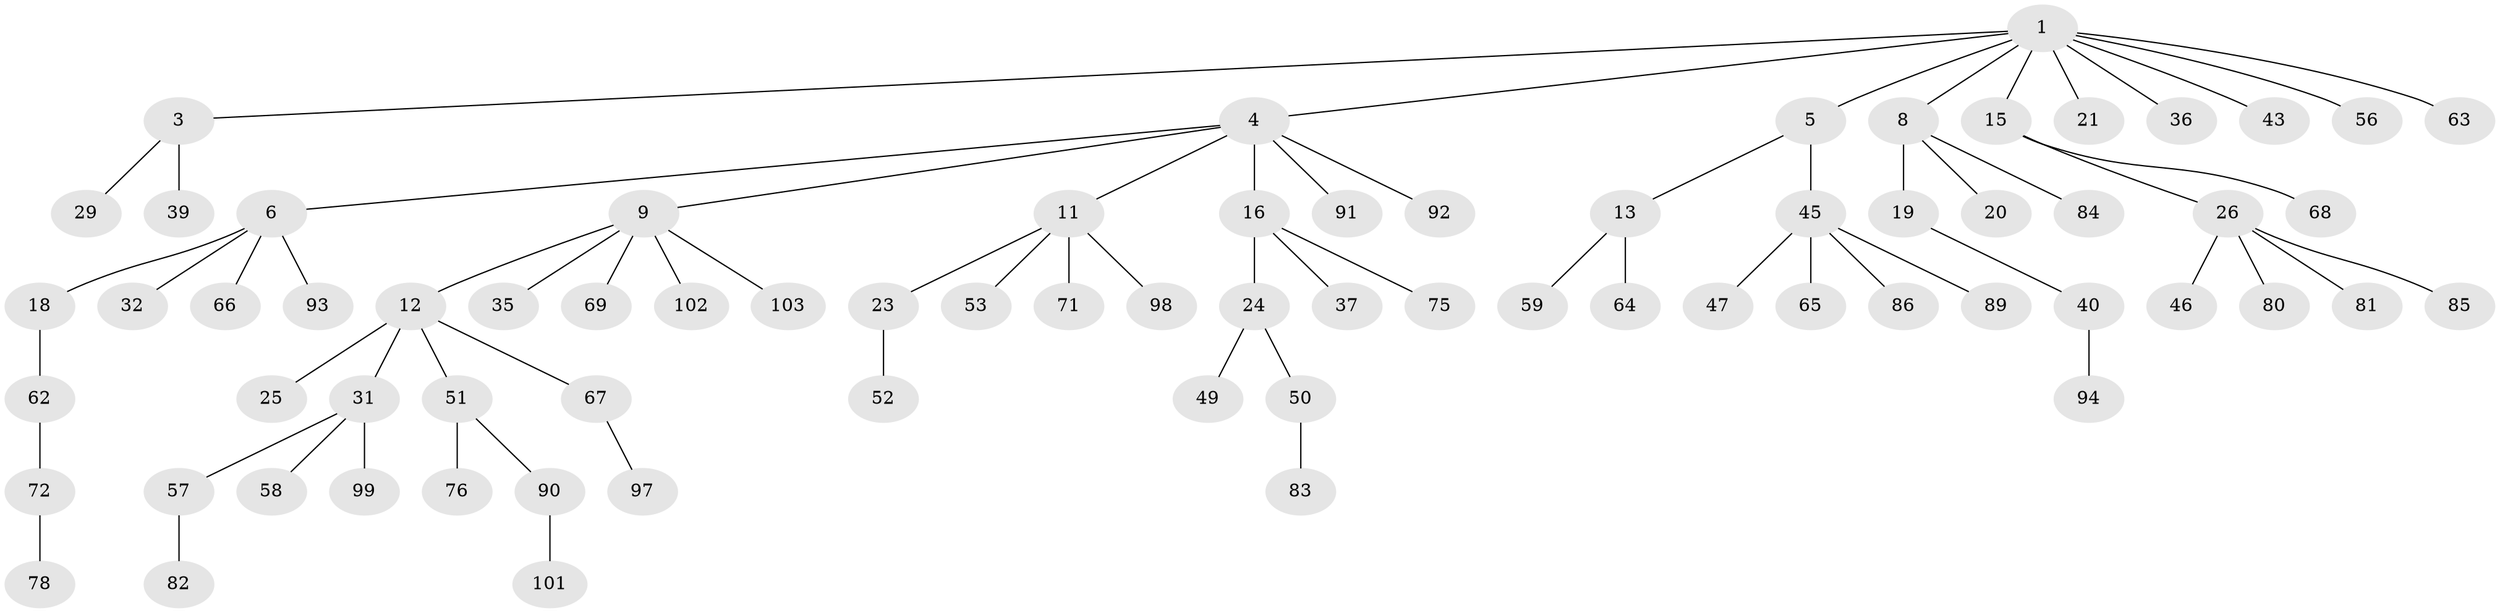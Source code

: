 // Generated by graph-tools (version 1.1) at 2025/52/02/27/25 19:52:12]
// undirected, 73 vertices, 72 edges
graph export_dot {
graph [start="1"]
  node [color=gray90,style=filled];
  1 [super="+2"];
  3 [super="+27"];
  4 [super="+7"];
  5;
  6 [super="+61"];
  8 [super="+17"];
  9 [super="+10"];
  11 [super="+41"];
  12 [super="+38"];
  13 [super="+14"];
  15 [super="+88"];
  16 [super="+22"];
  18;
  19 [super="+33"];
  20 [super="+44"];
  21;
  23 [super="+73"];
  24 [super="+30"];
  25 [super="+42"];
  26 [super="+28"];
  29;
  31 [super="+77"];
  32 [super="+34"];
  35;
  36 [super="+55"];
  37;
  39;
  40;
  43;
  45 [super="+48"];
  46 [super="+60"];
  47 [super="+96"];
  49;
  50;
  51 [super="+70"];
  52 [super="+54"];
  53 [super="+74"];
  56;
  57;
  58;
  59 [super="+104"];
  62 [super="+79"];
  63;
  64;
  65;
  66;
  67 [super="+95"];
  68;
  69;
  71;
  72;
  75;
  76;
  78;
  80 [super="+87"];
  81;
  82;
  83;
  84;
  85;
  86 [super="+105"];
  89;
  90;
  91;
  92;
  93;
  94 [super="+100"];
  97;
  98;
  99;
  101;
  102;
  103;
  1 -- 3;
  1 -- 56;
  1 -- 63;
  1 -- 4;
  1 -- 5;
  1 -- 36;
  1 -- 8;
  1 -- 43;
  1 -- 15;
  1 -- 21;
  3 -- 29;
  3 -- 39;
  4 -- 6;
  4 -- 11;
  4 -- 91;
  4 -- 92;
  4 -- 16;
  4 -- 9;
  5 -- 13;
  5 -- 45;
  6 -- 18;
  6 -- 32;
  6 -- 66;
  6 -- 93;
  8 -- 19;
  8 -- 20;
  8 -- 84;
  9 -- 102;
  9 -- 103;
  9 -- 35;
  9 -- 12;
  9 -- 69;
  11 -- 23;
  11 -- 98;
  11 -- 53;
  11 -- 71;
  12 -- 25;
  12 -- 31;
  12 -- 51;
  12 -- 67;
  13 -- 64;
  13 -- 59;
  15 -- 26;
  15 -- 68;
  16 -- 37;
  16 -- 75;
  16 -- 24;
  18 -- 62;
  19 -- 40;
  23 -- 52;
  24 -- 49;
  24 -- 50;
  26 -- 46;
  26 -- 80;
  26 -- 81;
  26 -- 85;
  31 -- 57;
  31 -- 58;
  31 -- 99;
  40 -- 94;
  45 -- 47;
  45 -- 65;
  45 -- 89;
  45 -- 86;
  50 -- 83;
  51 -- 90;
  51 -- 76;
  57 -- 82;
  62 -- 72;
  67 -- 97;
  72 -- 78;
  90 -- 101;
}
